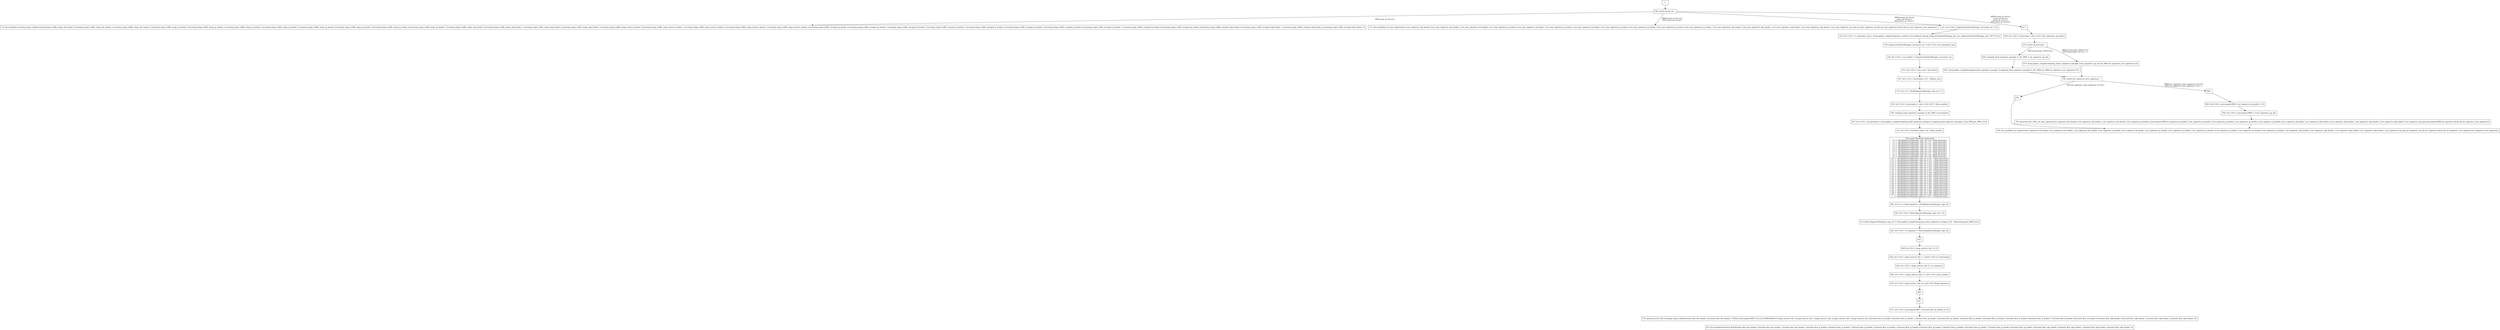 digraph G {
  "1: " [shape=box, ];
  "74: Sys.invalidate.incoming_tango_traffic(incoming_tango_traffic_tango_eth_header_0,incoming_tango_traffic_tango_eth_header_1,incoming_tango_traffic_tango_eth_header_2,incoming_tango_traffic_tango_ip_header_0,incoming_tango_traffic_tango_ip_header_1,incoming_tango_traffic_tango_ip_header_2,incoming_tango_traffic_tango_ip_header_3,incoming_tango_traffic_tango_ip_header_4,incoming_tango_traffic_tango_ip_header_5,incoming_tango_traffic_tango_ip_header_6,incoming_tango_traffic_tango_ip_header_7,incoming_tango_traffic_tango_udp_header_0,incoming_tango_traffic_tango_udp_header_1,incoming_tango_traffic_tango_udp_header_2,incoming_tango_traffic_tango_udp_header_3,incoming_tango_traffic_tango_metrics_header_0,incoming_tango_traffic_tango_metrics_header_1,incoming_tango_traffic_tango_metrics_header_2,incoming_tango_traffic_tango_metrics_header_3,incoming_tango_traffic_tango_metrics_header_4,incoming_tango_traffic_encaped_ip_header_0,incoming_tango_traffic_encaped_ip_header_1,incoming_tango_traffic_encaped_ip_header_2,incoming_tango_traffic_encaped_ip_header_3,incoming_tango_traffic_encaped_ip_header_4,incoming_tango_traffic_encaped_ip_header_5,incoming_tango_traffic_encaped_ip_header_6,incoming_tango_traffic_encaped_ip_header_7,incoming_tango_traffic_encaped_ip_header_8,incoming_tango_traffic_encaped_ip_header_9,incoming_tango_traffic_encaped_udp_header_0,incoming_tango_traffic_encaped_udp_header_1,incoming_tango_traffic_encaped_udp_header_2,incoming_tango_traffic_encaped_udp_header_3);" [
  shape=box, ];
  "115: Sys.invalidate.set_next_signature(set_next_signature_eth_header_0,set_next_signature_eth_header_1,set_next_signature_eth_header_2,set_next_signature_ip_header_0,set_next_signature_ip_header_1,set_next_signature_ip_header_2,set_next_signature_ip_header_3,set_next_signature_ip_header_4,set_next_signature_ip_header_5,set_next_signature_ip_header_6,set_next_signature_ip_header_7,set_next_signature_udp_header_0,set_next_signature_udp_header_1,set_next_signature_udp_header_2,set_next_signature_udp_header_3,set_next_signature_sig_type,set_next_signature_sig_idx,set_next_signature_block_idx,set_next_signature_next_signature);" [
  shape=box, ];
  "121: int<<16>> SequenceNumberManager_increment_ret = 32;" [shape=box, ];
  "145: int<<16>> to_immediate_tmp = Array.update_complex(sequence_counters_0,0,combined_memop_SequenceNumberManager_get_curr_SequenceNumberManager_next_3977,0,1,0);" [
  shape=box, ];
  "150: SequenceNumberManager_increment_ret = (int<<16>>)to_immediate_tmp;" [
  shape=box, ];
  "156: int<<16>> seq_number = SequenceNumberManager_increment_ret;" [
  shape=box, ];
  "161: int<<32>> time_now = Sys.time();" [shape=box, ];
  "167: int<<12>> timestamp = [31 : 20]time_now;" [shape=box, ];
  "174: int<<1>> BookSignatureManager_sign_ret = 0;" [shape=box, ];
  "182: int<<16>> precompute = (int<<16>>)[15 : 5]seq_number;" [shape=box, ];
  "185: outgoing_book_signature_manager_0_idx_3994 = precompute;" [shape=box, ];
  "207: int<<32>> sig_bitstring = Array.update_complex(outgoing_book_signature_manager_0,outgoing_book_signature_manager_0_idx_3994,get_3981,0,0,0);" [
  shape=box, ];
  "215: int<<5>> bitwhack_index = [4 : 0]seq_number;" [shape=box, ];
  "378: match (bitwhack_index) with
| 0 -> {BookSignatureManager_sign_ret = [0 : 0]sig_bitstring;}
| 1 -> {BookSignatureManager_sign_ret = [1 : 1]sig_bitstring;}
| 2 -> {BookSignatureManager_sign_ret = [2 : 2]sig_bitstring;}
| 3 -> {BookSignatureManager_sign_ret = [3 : 3]sig_bitstring;}
| 4 -> {BookSignatureManager_sign_ret = [4 : 4]sig_bitstring;}
| 5 -> {BookSignatureManager_sign_ret = [5 : 5]sig_bitstring;}
| 6 -> {BookSignatureManager_sign_ret = [6 : 6]sig_bitstring;}
| 7 -> {BookSignatureManager_sign_ret = [7 : 7]sig_bitstring;}
| 8 -> {BookSignatureManager_sign_ret = [8 : 8]sig_bitstring;}
| 9 -> {BookSignatureManager_sign_ret = [9 : 9]sig_bitstring;}
| 10 -> {BookSignatureManager_sign_ret = [10 : 10]sig_bitstring;}
| 11 -> {BookSignatureManager_sign_ret = [11 : 11]sig_bitstring;}
| 12 -> {BookSignatureManager_sign_ret = [12 : 12]sig_bitstring;}
| 13 -> {BookSignatureManager_sign_ret = [13 : 13]sig_bitstring;}
| 14 -> {BookSignatureManager_sign_ret = [14 : 14]sig_bitstring;}
| 15 -> {BookSignatureManager_sign_ret = [15 : 15]sig_bitstring;}
| 16 -> {BookSignatureManager_sign_ret = [16 : 16]sig_bitstring;}
| 17 -> {BookSignatureManager_sign_ret = [17 : 17]sig_bitstring;}
| 18 -> {BookSignatureManager_sign_ret = [18 : 18]sig_bitstring;}
| 19 -> {BookSignatureManager_sign_ret = [19 : 19]sig_bitstring;}
| 20 -> {BookSignatureManager_sign_ret = [20 : 20]sig_bitstring;}
| 21 -> {BookSignatureManager_sign_ret = [21 : 21]sig_bitstring;}
| 22 -> {BookSignatureManager_sign_ret = [22 : 22]sig_bitstring;}
| 23 -> {BookSignatureManager_sign_ret = [23 : 23]sig_bitstring;}
| 24 -> {BookSignatureManager_sign_ret = [24 : 24]sig_bitstring;}
| 25 -> {BookSignatureManager_sign_ret = [25 : 25]sig_bitstring;}
| 26 -> {BookSignatureManager_sign_ret = [26 : 26]sig_bitstring;}
| 27 -> {BookSignatureManager_sign_ret = [27 : 27]sig_bitstring;}
| 28 -> {BookSignatureManager_sign_ret = [28 : 28]sig_bitstring;}
| 29 -> {BookSignatureManager_sign_ret = [29 : 29]sig_bitstring;}
| 30 -> {BookSignatureManager_sign_ret = [30 : 30]sig_bitstring;}
| _ -> {BookSignatureManager_sign_ret = [31 : 31]sig_bitstring;}" [
  shape=box, ];
  "385: int<<1>> book_signature = BookSignatureManager_sign_ret;" [shape=box, ];
  "392: int<<32>> MetricSignatureManager_sign_ret = 32;" [shape=box, ];
  "415: MetricSignatureManager_sign_ret = Array.update_complex(outgoing_metric_signature_manager_0,[4 : 0]timestamp,get_3985,0,0,0);" [
  shape=box, ];
  "420: int<<32>> ts_signature = MetricSignatureManager_sign_ret;" [shape=box,
                                                                    ];
  "422: " [shape=box, ];
  "428: int<<8>> tango_metrics_hdr_0 = 0;" [shape=box, ];
  "438: int<<16>> tango_metrics_hdr_1 = hash<<16>>(1,timestamp);" [shape=box, ];
  "443: int<<32>> tango_metrics_hdr_2 = ts_signature;" [shape=box, ];
  "450: int<<16>> tango_metrics_hdr_3 = (int<<16>>)seq_number;" [shape=box, ];
  "457: int<<8>> tango_metrics_hdr_4 = (int<<8>>)book_signature;" [shape=box, ];
  "460: " [shape=box, ];
  "461: " [shape=box, ];
  "471: int<<16>> precompute3967 = forward_flow_ip_header_2+18;" [shape=box, ];
  "570: generate_port (128, incoming_tango_traffic(forward_flow_eth_header_0,forward_flow_eth_header_1,34525,0,precompute3967,0,0,0,0,0,0,8080,8080,0,0,tango_metrics_hdr_0,tango_metrics_hdr_1,tango_metrics_hdr_2,tango_metrics_hdr_3,tango_metrics_hdr_4,forward_flow_ip_header_0,forward_flow_ip_header_1,forward_flow_ip_header_2,forward_flow_ip_header_3,forward_flow_ip_header_4,forward_flow_ip_header_5,forward_flow_ip_header_6,forward_flow_ip_header_7,forward_flow_ip_header_8,forward_flow_ip_header_9,forward_flow_udp_header_0,forward_flow_udp_header_1,forward_flow_udp_header_2,forward_flow_udp_header_3));" [
  shape=box, ];
  "615: Sys.invalidate.forward_flow(forward_flow_eth_header_0,forward_flow_eth_header_1,forward_flow_eth_header_2,forward_flow_ip_header_0,forward_flow_ip_header_1,forward_flow_ip_header_2,forward_flow_ip_header_3,forward_flow_ip_header_4,forward_flow_ip_header_5,forward_flow_ip_header_6,forward_flow_ip_header_7,forward_flow_ip_header_8,forward_flow_ip_header_9,forward_flow_udp_header_0,forward_flow_udp_header_1,forward_flow_udp_header_2,forward_flow_udp_header_3);" [
  shape=box, ];
  "617: " [shape=box, ];
  "629: int<<32>> if_precomp = (int<<32>>)set_signature_sig_type-0;" [
  shape=box, ];
  "634: outgoing_book_signature_manager_0_idx_3994 = set_signature_sig_idx;" [
  shape=box, ];
  "653: Array.update_complex(outgoing_book_signature_manager_0,outgoing_book_signature_manager_0_idx_3994,set_3989,set_signature_curr_signature,0,0);" [
  shape=box, ];
  "673: Array.update_complex(outgoing_metric_signature_manager_0,set_signature_sig_idx,set_3993,set_signature_curr_signature,0,0);" [
  shape=box, ];
  "674: match (if_precomp) ...
" [shape=box, ];
  "679: " [shape=box, ];
  "680: " [shape=box, ];
  "690: int<<16>> precompute3968 = set_signature_ip_header_1-32;" [shape=box, ];
  "700: int<<16>> precompute3969 = 1+set_signature_sig_idx;" [shape=box, ];
  "745: generate_port (196, set_next_signature(set_signature_eth_header_0,set_signature_eth_header_1,set_signature_eth_header_2,set_signature_ip_header_0,precompute3968,set_signature_ip_header_2,set_signature_ip_header_3,set_signature_ip_header_4,set_signature_ip_header_5,set_signature_ip_header_6,set_signature_ip_header_7,set_signature_udp_header_0,set_signature_udp_header_1,set_signature_udp_header_2,set_signature_udp_header_3,set_signature_sig_type,precompute3969,set_signature_block_idx,set_signature_next_signature));" [
  shape=box, ];
  "749: match (set_signature_next_signature) ...
" [shape=box, ];
  "793: Sys.invalidate.set_signature(set_signature_eth_header_0,set_signature_eth_header_1,set_signature_eth_header_2,set_signature_ip_header_0,set_signature_ip_header_1,set_signature_ip_header_2,set_signature_ip_header_3,set_signature_ip_header_4,set_signature_ip_header_5,set_signature_ip_header_6,set_signature_ip_header_7,set_signature_udp_header_0,set_signature_udp_header_1,set_signature_udp_header_2,set_signature_udp_header_3,set_signature_sig_type,set_signature_sig_idx,set_signature_block_idx,set_signature_curr_signature,set_signature_next_signature);" [
  shape=box, ];
  "795: match (event_id) ...
" [shape=box, ];
  
  
  "1: " -> "795: match (event_id) ...
" [label="", ];
  "121: int<<16>> SequenceNumberManager_increment_ret = 32;" -> "145: int<<16>> to_immediate_tmp = Array.update_complex(sequence_counters_0,0,combined_memop_SequenceNumberManager_get_curr_SequenceNumberManager_next_3977,0,1,0);" [
  label="", ];
  "145: int<<16>> to_immediate_tmp = Array.update_complex(sequence_counters_0,0,combined_memop_SequenceNumberManager_get_curr_SequenceNumberManager_next_3977,0,1,0);" -> "150: SequenceNumberManager_increment_ret = (int<<16>>)to_immediate_tmp;" [
  label="", ];
  "150: SequenceNumberManager_increment_ret = (int<<16>>)to_immediate_tmp;" -> "156: int<<16>> seq_number = SequenceNumberManager_increment_ret;" [
  label="", ];
  "156: int<<16>> seq_number = SequenceNumberManager_increment_ret;" -> "161: int<<32>> time_now = Sys.time();" [
  label="", ];
  "161: int<<32>> time_now = Sys.time();" -> "167: int<<12>> timestamp = [31 : 20]time_now;" [
  label="", ];
  "167: int<<12>> timestamp = [31 : 20]time_now;" -> "174: int<<1>> BookSignatureManager_sign_ret = 0;" [
  label="", ];
  "174: int<<1>> BookSignatureManager_sign_ret = 0;" -> "182: int<<16>> precompute = (int<<16>>)[15 : 5]seq_number;" [
  label="", ];
  "182: int<<16>> precompute = (int<<16>>)[15 : 5]seq_number;" -> "185: outgoing_book_signature_manager_0_idx_3994 = precompute;" [
  label="", ];
  "185: outgoing_book_signature_manager_0_idx_3994 = precompute;" -> "207: int<<32>> sig_bitstring = Array.update_complex(outgoing_book_signature_manager_0,outgoing_book_signature_manager_0_idx_3994,get_3981,0,0,0);" [
  label="", ];
  "207: int<<32>> sig_bitstring = Array.update_complex(outgoing_book_signature_manager_0,outgoing_book_signature_manager_0_idx_3994,get_3981,0,0,0);" -> "215: int<<5>> bitwhack_index = [4 : 0]seq_number;" [
  label="", ];
  "215: int<<5>> bitwhack_index = [4 : 0]seq_number;" -> "378: match (bitwhack_index) with
| 0 -> {BookSignatureManager_sign_ret = [0 : 0]sig_bitstring;}
| 1 -> {BookSignatureManager_sign_ret = [1 : 1]sig_bitstring;}
| 2 -> {BookSignatureManager_sign_ret = [2 : 2]sig_bitstring;}
| 3 -> {BookSignatureManager_sign_ret = [3 : 3]sig_bitstring;}
| 4 -> {BookSignatureManager_sign_ret = [4 : 4]sig_bitstring;}
| 5 -> {BookSignatureManager_sign_ret = [5 : 5]sig_bitstring;}
| 6 -> {BookSignatureManager_sign_ret = [6 : 6]sig_bitstring;}
| 7 -> {BookSignatureManager_sign_ret = [7 : 7]sig_bitstring;}
| 8 -> {BookSignatureManager_sign_ret = [8 : 8]sig_bitstring;}
| 9 -> {BookSignatureManager_sign_ret = [9 : 9]sig_bitstring;}
| 10 -> {BookSignatureManager_sign_ret = [10 : 10]sig_bitstring;}
| 11 -> {BookSignatureManager_sign_ret = [11 : 11]sig_bitstring;}
| 12 -> {BookSignatureManager_sign_ret = [12 : 12]sig_bitstring;}
| 13 -> {BookSignatureManager_sign_ret = [13 : 13]sig_bitstring;}
| 14 -> {BookSignatureManager_sign_ret = [14 : 14]sig_bitstring;}
| 15 -> {BookSignatureManager_sign_ret = [15 : 15]sig_bitstring;}
| 16 -> {BookSignatureManager_sign_ret = [16 : 16]sig_bitstring;}
| 17 -> {BookSignatureManager_sign_ret = [17 : 17]sig_bitstring;}
| 18 -> {BookSignatureManager_sign_ret = [18 : 18]sig_bitstring;}
| 19 -> {BookSignatureManager_sign_ret = [19 : 19]sig_bitstring;}
| 20 -> {BookSignatureManager_sign_ret = [20 : 20]sig_bitstring;}
| 21 -> {BookSignatureManager_sign_ret = [21 : 21]sig_bitstring;}
| 22 -> {BookSignatureManager_sign_ret = [22 : 22]sig_bitstring;}
| 23 -> {BookSignatureManager_sign_ret = [23 : 23]sig_bitstring;}
| 24 -> {BookSignatureManager_sign_ret = [24 : 24]sig_bitstring;}
| 25 -> {BookSignatureManager_sign_ret = [25 : 25]sig_bitstring;}
| 26 -> {BookSignatureManager_sign_ret = [26 : 26]sig_bitstring;}
| 27 -> {BookSignatureManager_sign_ret = [27 : 27]sig_bitstring;}
| 28 -> {BookSignatureManager_sign_ret = [28 : 28]sig_bitstring;}
| 29 -> {BookSignatureManager_sign_ret = [29 : 29]sig_bitstring;}
| 30 -> {BookSignatureManager_sign_ret = [30 : 30]sig_bitstring;}
| _ -> {BookSignatureManager_sign_ret = [31 : 31]sig_bitstring;}" [
  label="", ];
  "378: match (bitwhack_index) with
| 0 -> {BookSignatureManager_sign_ret = [0 : 0]sig_bitstring;}
| 1 -> {BookSignatureManager_sign_ret = [1 : 1]sig_bitstring;}
| 2 -> {BookSignatureManager_sign_ret = [2 : 2]sig_bitstring;}
| 3 -> {BookSignatureManager_sign_ret = [3 : 3]sig_bitstring;}
| 4 -> {BookSignatureManager_sign_ret = [4 : 4]sig_bitstring;}
| 5 -> {BookSignatureManager_sign_ret = [5 : 5]sig_bitstring;}
| 6 -> {BookSignatureManager_sign_ret = [6 : 6]sig_bitstring;}
| 7 -> {BookSignatureManager_sign_ret = [7 : 7]sig_bitstring;}
| 8 -> {BookSignatureManager_sign_ret = [8 : 8]sig_bitstring;}
| 9 -> {BookSignatureManager_sign_ret = [9 : 9]sig_bitstring;}
| 10 -> {BookSignatureManager_sign_ret = [10 : 10]sig_bitstring;}
| 11 -> {BookSignatureManager_sign_ret = [11 : 11]sig_bitstring;}
| 12 -> {BookSignatureManager_sign_ret = [12 : 12]sig_bitstring;}
| 13 -> {BookSignatureManager_sign_ret = [13 : 13]sig_bitstring;}
| 14 -> {BookSignatureManager_sign_ret = [14 : 14]sig_bitstring;}
| 15 -> {BookSignatureManager_sign_ret = [15 : 15]sig_bitstring;}
| 16 -> {BookSignatureManager_sign_ret = [16 : 16]sig_bitstring;}
| 17 -> {BookSignatureManager_sign_ret = [17 : 17]sig_bitstring;}
| 18 -> {BookSignatureManager_sign_ret = [18 : 18]sig_bitstring;}
| 19 -> {BookSignatureManager_sign_ret = [19 : 19]sig_bitstring;}
| 20 -> {BookSignatureManager_sign_ret = [20 : 20]sig_bitstring;}
| 21 -> {BookSignatureManager_sign_ret = [21 : 21]sig_bitstring;}
| 22 -> {BookSignatureManager_sign_ret = [22 : 22]sig_bitstring;}
| 23 -> {BookSignatureManager_sign_ret = [23 : 23]sig_bitstring;}
| 24 -> {BookSignatureManager_sign_ret = [24 : 24]sig_bitstring;}
| 25 -> {BookSignatureManager_sign_ret = [25 : 25]sig_bitstring;}
| 26 -> {BookSignatureManager_sign_ret = [26 : 26]sig_bitstring;}
| 27 -> {BookSignatureManager_sign_ret = [27 : 27]sig_bitstring;}
| 28 -> {BookSignatureManager_sign_ret = [28 : 28]sig_bitstring;}
| 29 -> {BookSignatureManager_sign_ret = [29 : 29]sig_bitstring;}
| 30 -> {BookSignatureManager_sign_ret = [30 : 30]sig_bitstring;}
| _ -> {BookSignatureManager_sign_ret = [31 : 31]sig_bitstring;}" -> "385: int<<1>> book_signature = BookSignatureManager_sign_ret;" [
  label="", ];
  "385: int<<1>> book_signature = BookSignatureManager_sign_ret;" -> "392: int<<32>> MetricSignatureManager_sign_ret = 32;" [
  label="", ];
  "392: int<<32>> MetricSignatureManager_sign_ret = 32;" -> "415: MetricSignatureManager_sign_ret = Array.update_complex(outgoing_metric_signature_manager_0,[4 : 0]timestamp,get_3985,0,0,0);" [
  label="", ];
  "415: MetricSignatureManager_sign_ret = Array.update_complex(outgoing_metric_signature_manager_0,[4 : 0]timestamp,get_3985,0,0,0);" -> "420: int<<32>> ts_signature = MetricSignatureManager_sign_ret;" [
  label="", ];
  "420: int<<32>> ts_signature = MetricSignatureManager_sign_ret;" -> "422: " [
  label="", ];
  "422: " -> "428: int<<8>> tango_metrics_hdr_0 = 0;" [label="", ];
  "428: int<<8>> tango_metrics_hdr_0 = 0;" -> "438: int<<16>> tango_metrics_hdr_1 = hash<<16>>(1,timestamp);" [
  label="", ];
  "438: int<<16>> tango_metrics_hdr_1 = hash<<16>>(1,timestamp);" -> "443: int<<32>> tango_metrics_hdr_2 = ts_signature;" [
  label="", ];
  "443: int<<32>> tango_metrics_hdr_2 = ts_signature;" -> "450: int<<16>> tango_metrics_hdr_3 = (int<<16>>)seq_number;" [
  label="", ];
  "450: int<<16>> tango_metrics_hdr_3 = (int<<16>>)seq_number;" -> "457: int<<8>> tango_metrics_hdr_4 = (int<<8>>)book_signature;" [
  label="", ];
  "457: int<<8>> tango_metrics_hdr_4 = (int<<8>>)book_signature;" -> "460: " [
  label="", ];
  "460: " -> "461: " [label="", ];
  "461: " -> "471: int<<16>> precompute3967 = forward_flow_ip_header_2+18;" [
  label="", ];
  "471: int<<16>> precompute3967 = forward_flow_ip_header_2+18;" -> "570: generate_port (128, incoming_tango_traffic(forward_flow_eth_header_0,forward_flow_eth_header_1,34525,0,precompute3967,0,0,0,0,0,0,8080,8080,0,0,tango_metrics_hdr_0,tango_metrics_hdr_1,tango_metrics_hdr_2,tango_metrics_hdr_3,tango_metrics_hdr_4,forward_flow_ip_header_0,forward_flow_ip_header_1,forward_flow_ip_header_2,forward_flow_ip_header_3,forward_flow_ip_header_4,forward_flow_ip_header_5,forward_flow_ip_header_6,forward_flow_ip_header_7,forward_flow_ip_header_8,forward_flow_ip_header_9,forward_flow_udp_header_0,forward_flow_udp_header_1,forward_flow_udp_header_2,forward_flow_udp_header_3));" [
  label="", ];
  "570: generate_port (128, incoming_tango_traffic(forward_flow_eth_header_0,forward_flow_eth_header_1,34525,0,precompute3967,0,0,0,0,0,0,8080,8080,0,0,tango_metrics_hdr_0,tango_metrics_hdr_1,tango_metrics_hdr_2,tango_metrics_hdr_3,tango_metrics_hdr_4,forward_flow_ip_header_0,forward_flow_ip_header_1,forward_flow_ip_header_2,forward_flow_ip_header_3,forward_flow_ip_header_4,forward_flow_ip_header_5,forward_flow_ip_header_6,forward_flow_ip_header_7,forward_flow_ip_header_8,forward_flow_ip_header_9,forward_flow_udp_header_0,forward_flow_udp_header_1,forward_flow_udp_header_2,forward_flow_udp_header_3));" -> "615: Sys.invalidate.forward_flow(forward_flow_eth_header_0,forward_flow_eth_header_1,forward_flow_eth_header_2,forward_flow_ip_header_0,forward_flow_ip_header_1,forward_flow_ip_header_2,forward_flow_ip_header_3,forward_flow_ip_header_4,forward_flow_ip_header_5,forward_flow_ip_header_6,forward_flow_ip_header_7,forward_flow_ip_header_8,forward_flow_ip_header_9,forward_flow_udp_header_0,forward_flow_udp_header_1,forward_flow_udp_header_2,forward_flow_udp_header_3);" [
  label="", ];
  "617: " -> "629: int<<32>> if_precomp = (int<<32>>)set_signature_sig_type-0;" [
  label="", ];
  "629: int<<32>> if_precomp = (int<<32>>)set_signature_sig_type-0;" -> "674: match (if_precomp) ...
" [
  label="", ];
  "634: outgoing_book_signature_manager_0_idx_3994 = set_signature_sig_idx;" -> "653: Array.update_complex(outgoing_book_signature_manager_0,outgoing_book_signature_manager_0_idx_3994,set_3989,set_signature_curr_signature,0,0);" [
  label="", ];
  "653: Array.update_complex(outgoing_book_signature_manager_0,outgoing_book_signature_manager_0_idx_3994,set_3989,set_signature_curr_signature,0,0);" -> "749: match (set_signature_next_signature) ...
" [
  label="", ];
  "673: Array.update_complex(outgoing_metric_signature_manager_0,set_signature_sig_idx,set_3993,set_signature_curr_signature,0,0);" -> "749: match (set_signature_next_signature) ...
" [
  label="", ];
  "674: match (if_precomp) ...
" -> "634: outgoing_book_signature_manager_0_idx_3994 = set_signature_sig_idx;" [
  label="HIT{if_precomp~3970==0;}", ];
  "674: match (if_precomp) ...
" -> "673: Array.update_complex(outgoing_metric_signature_manager_0,set_signature_sig_idx,set_3993,set_signature_curr_signature,0,0);" [
  label="MISS{if_precomp~3970==0;}
HIT{if_precomp~3970==_;}", ];
  "679: " -> "793: Sys.invalidate.set_signature(set_signature_eth_header_0,set_signature_eth_header_1,set_signature_eth_header_2,set_signature_ip_header_0,set_signature_ip_header_1,set_signature_ip_header_2,set_signature_ip_header_3,set_signature_ip_header_4,set_signature_ip_header_5,set_signature_ip_header_6,set_signature_ip_header_7,set_signature_udp_header_0,set_signature_udp_header_1,set_signature_udp_header_2,set_signature_udp_header_3,set_signature_sig_type,set_signature_sig_idx,set_signature_block_idx,set_signature_curr_signature,set_signature_next_signature);" [
  label="", ];
  "680: " -> "690: int<<16>> precompute3968 = set_signature_ip_header_1-32;" [
  label="", ];
  "690: int<<16>> precompute3968 = set_signature_ip_header_1-32;" -> "700: int<<16>> precompute3969 = 1+set_signature_sig_idx;" [
  label="", ];
  "700: int<<16>> precompute3969 = 1+set_signature_sig_idx;" -> "745: generate_port (196, set_next_signature(set_signature_eth_header_0,set_signature_eth_header_1,set_signature_eth_header_2,set_signature_ip_header_0,precompute3968,set_signature_ip_header_2,set_signature_ip_header_3,set_signature_ip_header_4,set_signature_ip_header_5,set_signature_ip_header_6,set_signature_ip_header_7,set_signature_udp_header_0,set_signature_udp_header_1,set_signature_udp_header_2,set_signature_udp_header_3,set_signature_sig_type,precompute3969,set_signature_block_idx,set_signature_next_signature));" [
  label="", ];
  "745: generate_port (196, set_next_signature(set_signature_eth_header_0,set_signature_eth_header_1,set_signature_eth_header_2,set_signature_ip_header_0,precompute3968,set_signature_ip_header_2,set_signature_ip_header_3,set_signature_ip_header_4,set_signature_ip_header_5,set_signature_ip_header_6,set_signature_ip_header_7,set_signature_udp_header_0,set_signature_udp_header_1,set_signature_udp_header_2,set_signature_udp_header_3,set_signature_sig_type,precompute3969,set_signature_block_idx,set_signature_next_signature));" -> "793: Sys.invalidate.set_signature(set_signature_eth_header_0,set_signature_eth_header_1,set_signature_eth_header_2,set_signature_ip_header_0,set_signature_ip_header_1,set_signature_ip_header_2,set_signature_ip_header_3,set_signature_ip_header_4,set_signature_ip_header_5,set_signature_ip_header_6,set_signature_ip_header_7,set_signature_udp_header_0,set_signature_udp_header_1,set_signature_udp_header_2,set_signature_udp_header_3,set_signature_sig_type,set_signature_sig_idx,set_signature_block_idx,set_signature_curr_signature,set_signature_next_signature);" [
  label="", ];
  "749: match (set_signature_next_signature) ...
" -> "679: " [label="HIT{set_signature_next_signature~0==0;}",
                                                               ];
  "749: match (set_signature_next_signature) ...
" -> "680: " [label="MISS{set_signature_next_signature~0==0;}
HIT{set_signature_next_signature~0==_;}",
                                                               ];
  "795: match (event_id) ...
" -> "74: Sys.invalidate.incoming_tango_traffic(incoming_tango_traffic_tango_eth_header_0,incoming_tango_traffic_tango_eth_header_1,incoming_tango_traffic_tango_eth_header_2,incoming_tango_traffic_tango_ip_header_0,incoming_tango_traffic_tango_ip_header_1,incoming_tango_traffic_tango_ip_header_2,incoming_tango_traffic_tango_ip_header_3,incoming_tango_traffic_tango_ip_header_4,incoming_tango_traffic_tango_ip_header_5,incoming_tango_traffic_tango_ip_header_6,incoming_tango_traffic_tango_ip_header_7,incoming_tango_traffic_tango_udp_header_0,incoming_tango_traffic_tango_udp_header_1,incoming_tango_traffic_tango_udp_header_2,incoming_tango_traffic_tango_udp_header_3,incoming_tango_traffic_tango_metrics_header_0,incoming_tango_traffic_tango_metrics_header_1,incoming_tango_traffic_tango_metrics_header_2,incoming_tango_traffic_tango_metrics_header_3,incoming_tango_traffic_tango_metrics_header_4,incoming_tango_traffic_encaped_ip_header_0,incoming_tango_traffic_encaped_ip_header_1,incoming_tango_traffic_encaped_ip_header_2,incoming_tango_traffic_encaped_ip_header_3,incoming_tango_traffic_encaped_ip_header_4,incoming_tango_traffic_encaped_ip_header_5,incoming_tango_traffic_encaped_ip_header_6,incoming_tango_traffic_encaped_ip_header_7,incoming_tango_traffic_encaped_ip_header_8,incoming_tango_traffic_encaped_ip_header_9,incoming_tango_traffic_encaped_udp_header_0,incoming_tango_traffic_encaped_udp_header_1,incoming_tango_traffic_encaped_udp_header_2,incoming_tango_traffic_encaped_udp_header_3);" [
  label="HIT{event_id~0==2;}", ];
  "795: match (event_id) ...
" -> "115: Sys.invalidate.set_next_signature(set_next_signature_eth_header_0,set_next_signature_eth_header_1,set_next_signature_eth_header_2,set_next_signature_ip_header_0,set_next_signature_ip_header_1,set_next_signature_ip_header_2,set_next_signature_ip_header_3,set_next_signature_ip_header_4,set_next_signature_ip_header_5,set_next_signature_ip_header_6,set_next_signature_ip_header_7,set_next_signature_udp_header_0,set_next_signature_udp_header_1,set_next_signature_udp_header_2,set_next_signature_udp_header_3,set_next_signature_sig_type,set_next_signature_sig_idx,set_next_signature_block_idx,set_next_signature_next_signature);" [
  label="MISS{event_id~0==2;}
HIT{event_id~0==4;}", ];
  "795: match (event_id) ...
" -> "121: int<<16>> SequenceNumberManager_increment_ret = 32;" [
  label="MISS{event_id~0==2;
event_id~0==4;}
HIT{event_id~0==1;}", ];
  "795: match (event_id) ...
" -> "617: " [label="MISS{event_id~0==2;
event_id~0==4;
event_id~0==1;}
HIT{event_id~0==3;}",
                                           ];
  
  }